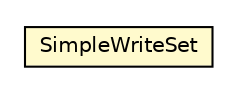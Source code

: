 #!/usr/local/bin/dot
#
# Class diagram 
# Generated by UMLGraph version 5.1 (http://www.umlgraph.org/)
#

digraph G {
	edge [fontname="Helvetica",fontsize=10,labelfontname="Helvetica",labelfontsize=10];
	node [fontname="Helvetica",fontsize=10,shape=plaintext];
	nodesep=0.25;
	ranksep=0.5;
	// pt.ist.fenixframework.backend.jvstm.lf.SimpleWriteSet
	c116165 [label=<<table title="pt.ist.fenixframework.backend.jvstm.lf.SimpleWriteSet" border="0" cellborder="1" cellspacing="0" cellpadding="2" port="p" bgcolor="lemonChiffon" href="./SimpleWriteSet.html">
		<tr><td><table border="0" cellspacing="0" cellpadding="1">
<tr><td align="center" balign="center"> SimpleWriteSet </td></tr>
		</table></td></tr>
		</table>>, fontname="Helvetica", fontcolor="black", fontsize=10.0];
}

